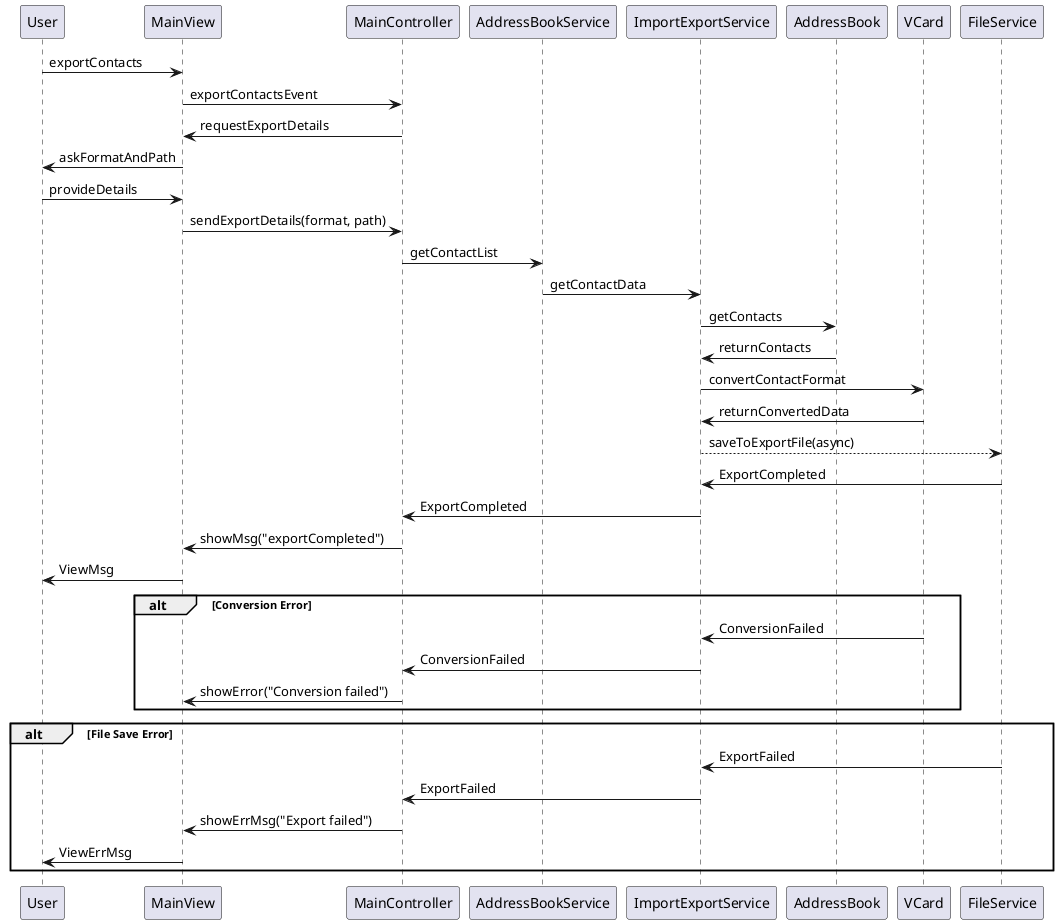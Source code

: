 @startuml
User -> MainView: exportContacts
MainView -> MainController: exportContactsEvent
MainController -> MainView: requestExportDetails
MainView -> User: askFormatAndPath
User -> MainView: provideDetails
MainView -> MainController: sendExportDetails(format, path)

MainController -> AddressBookService: getContactList
AddressBookService -> ImportExportService: getContactData
ImportExportService -> AddressBook: getContacts
AddressBook -> ImportExportService: returnContacts
ImportExportService -> VCard: convertContactFormat
VCard -> ImportExportService: returnConvertedData
ImportExportService --> FileService: saveToExportFile(async)
FileService -> ImportExportService: ExportCompleted
ImportExportService -> MainController: ExportCompleted
MainController -> MainView: showMsg("exportCompleted")
MainView -> User: ViewMsg

alt Conversion Error
  VCard -> ImportExportService: ConversionFailed
  ImportExportService -> MainController: ConversionFailed
  MainController -> MainView: showError("Conversion failed")
end

alt File Save Error
  FileService -> ImportExportService: ExportFailed
  ImportExportService -> MainController: ExportFailed
  MainController -> MainView: showErrMsg("Export failed")
  MainView -> User: ViewErrMsg
end



@enduml
